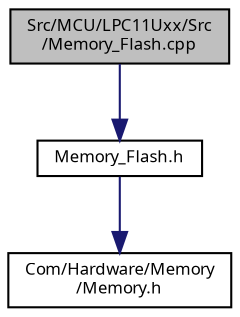 digraph "Src/MCU/LPC11Uxx/Src/Memory_Flash.cpp"
{
  edge [fontname="Sans",fontsize="8",labelfontname="Sans",labelfontsize="8"];
  node [fontname="Sans",fontsize="8",shape=record];
  Node1 [label="Src/MCU/LPC11Uxx/Src\l/Memory_Flash.cpp",height=0.2,width=0.4,color="black", fillcolor="grey75", style="filled", fontcolor="black"];
  Node1 -> Node2 [color="midnightblue",fontsize="8",style="solid",fontname="Sans"];
  Node2 [label="Memory_Flash.h",height=0.2,width=0.4,color="black", fillcolor="white", style="filled",URL="$_memory___flash_8h.html"];
  Node2 -> Node3 [color="midnightblue",fontsize="8",style="solid",fontname="Sans"];
  Node3 [label="Com/Hardware/Memory\l/Memory.h",height=0.2,width=0.4,color="black", fillcolor="white", style="filled",URL="$_memory_8h.html"];
}

